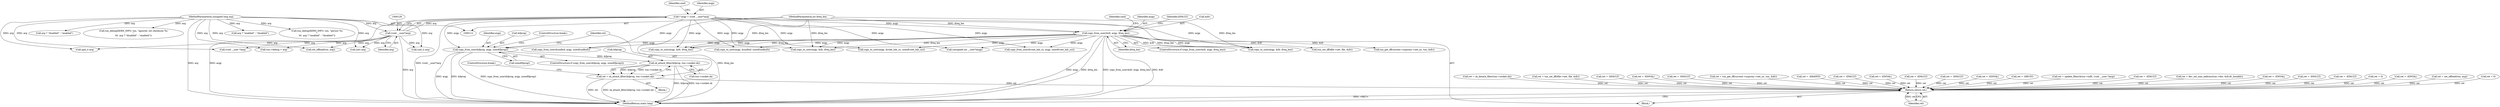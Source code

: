 digraph "0_linux_a117dacde0288f3ec60b6e5bcedae8fa37ee0dfc@pointer" {
"1000581" [label="(Call,copy_from_user(&fprog, argp, sizeof(fprog)))"];
"1000146" [label="(Call,copy_from_user(&ifr, argp, ifreq_len))"];
"1000126" [label="(Call,* argp = (void __user*)arg)"];
"1000128" [label="(Call,(void __user*)arg)"];
"1000115" [label="(MethodParameterIn,unsigned long arg)"];
"1000116" [label="(MethodParameterIn,int ifreq_len)"];
"1000590" [label="(Call,sk_attach_filter(&fprog, tun->socket.sk))"];
"1000588" [label="(Call,ret = sk_attach_filter(&fprog, tun->socket.sk))"];
"1000634" [label="(Return,return ret;)"];
"1000128" [label="(Call,(void __user*)arg)"];
"1000218" [label="(Call,ret = -EBADFD)"];
"1000146" [label="(Call,copy_from_user(&ifr, argp, ifreq_len))"];
"1000287" [label="(Call,tun_debug(KERN_INFO, tun, \"persist %s\n\",\n\t\t\t  arg ? \"enabled\" : \"disabled\"))"];
"1000587" [label="(ControlStructure,break;)"];
"1000482" [label="(Call,ret = -EFAULT)"];
"1000139" [label="(Identifier,cmd)"];
"1000126" [label="(Call,* argp = (void __user*)arg)"];
"1000115" [label="(MethodParameterIn,unsigned long arg)"];
"1000317" [label="(Call,(gid_t) arg)"];
"1000127" [label="(Identifier,argp)"];
"1000531" [label="(Call,copy_from_user(&vnet_hdr_sz, argp, sizeof(vnet_hdr_sz)))"];
"1000385" [label="(Call,ret = -EINVAL)"];
"1000116" [label="(MethodParameterIn,int ifreq_len)"];
"1000524" [label="(Call,ret = -EFAULT)"];
"1000213" [label="(Call,ret = -EFAULT)"];
"1000581" [label="(Call,copy_from_user(&fprog, argp, sizeof(fprog)))"];
"1000584" [label="(Identifier,argp)"];
"1000145" [label="(ControlStructure,if (copy_from_user(&ifr, argp, ifreq_len)))"];
"1000156" [label="(Identifier,cmd)"];
"1000563" [label="(Call,ret = -EINVAL)"];
"1000580" [label="(ControlStructure,if (copy_from_user(&fprog, argp, sizeof(fprog))))"];
"1000434" [label="(Call,copy_to_user(argp, &ifr, ifreq_len))"];
"1000405" [label="(Call,(void __user *)arg)"];
"1000636" [label="(MethodReturn,static long)"];
"1000342" [label="(Call,ret = -EBUSY)"];
"1000149" [label="(Identifier,argp)"];
"1000268" [label="(Call,arg ? \"disabled\" : \"enabled\")"];
"1000398" [label="(Call,ret = update_filter(&tun->txflt, (void __user *)arg))"];
"1000589" [label="(Identifier,ret)"];
"1000582" [label="(Call,&fprog)"];
"1000264" [label="(Call,tun_debug(KERN_INFO, tun, \"ignored: set checksum %s\n\",\n\t\t\t  arg ? \"disabled\" : \"enabled\"))"];
"1000439" [label="(Call,ret = -EFAULT)"];
"1000354" [label="(Call,(int) arg)"];
"1000454" [label="(Call,ret = dev_set_mac_address(tun->dev, &ifr.ifr_hwaddr))"];
"1000476" [label="(Call,copy_to_user(argp, &sndbuf, sizeof(sndbuf)))"];
"1000635" [label="(Identifier,ret)"];
"1000551" [label="(Call,ret = -EINVAL)"];
"1000496" [label="(Call,ret = -EFAULT)"];
"1000258" [label="(Call,ret = -EFAULT)"];
"1000366" [label="(Call,ret = 0)"];
"1000117" [label="(Block,)"];
"1000623" [label="(Call,ret = -EINVAL)"];
"1000518" [label="(Call,copy_to_user(argp, &vnet_hdr_sz, sizeof(vnet_hdr_sz)))"];
"1000301" [label="(Call,(uid_t) arg)"];
"1000153" [label="(Identifier,EFAULT)"];
"1000593" [label="(Call,tun->socket.sk)"];
"1000197" [label="(Call,tun_set_iff(tfile->net, file, &ifr))"];
"1000130" [label="(Identifier,arg)"];
"1000371" [label="(Call,tun->debug = arg)"];
"1000634" [label="(Return,return ret;)"];
"1000240" [label="(Call,tun_get_iff(current->nsproxy->net_ns, tun, &ifr))"];
"1000378" [label="(Call,ret = set_offload(tun, arg))"];
"1000231" [label="(Call,ret = 0)"];
"1000170" [label="(Call,(unsigned int __user*)argp)"];
"1000147" [label="(Call,&ifr)"];
"1000253" [label="(Call,copy_to_user(argp, &ifr, ifreq_len))"];
"1000380" [label="(Call,set_offload(tun, arg))"];
"1000613" [label="(Call,ret = sk_detach_filter(tun->socket.sk))"];
"1000489" [label="(Call,copy_from_user(&sndbuf, argp, sizeof(sndbuf)))"];
"1000195" [label="(Call,ret = tun_set_iff(tfile->net, file, &ifr))"];
"1000576" [label="(Call,ret = -EFAULT)"];
"1000600" [label="(Call,ret = -EINVAL)"];
"1000538" [label="(Call,ret = -EFAULT)"];
"1000291" [label="(Call,arg ? \"enabled\" : \"disabled\")"];
"1000588" [label="(Call,ret = sk_attach_filter(&fprog, tun->socket.sk))"];
"1000236" [label="(Block,)"];
"1000208" [label="(Call,copy_to_user(argp, &ifr, ifreq_len))"];
"1000598" [label="(ControlStructure,break;)"];
"1000591" [label="(Call,&fprog)"];
"1000585" [label="(Call,sizeof(fprog))"];
"1000150" [label="(Identifier,ifreq_len)"];
"1000590" [label="(Call,sk_attach_filter(&fprog, tun->socket.sk))"];
"1000238" [label="(Call,ret = tun_get_iff(current->nsproxy->net_ns, tun, &ifr))"];
"1000581" -> "1000580"  [label="AST: "];
"1000581" -> "1000585"  [label="CFG: "];
"1000582" -> "1000581"  [label="AST: "];
"1000584" -> "1000581"  [label="AST: "];
"1000585" -> "1000581"  [label="AST: "];
"1000587" -> "1000581"  [label="CFG: "];
"1000589" -> "1000581"  [label="CFG: "];
"1000581" -> "1000636"  [label="DDG: argp"];
"1000581" -> "1000636"  [label="DDG: &fprog"];
"1000581" -> "1000636"  [label="DDG: copy_from_user(&fprog, argp, sizeof(fprog))"];
"1000146" -> "1000581"  [label="DDG: argp"];
"1000126" -> "1000581"  [label="DDG: argp"];
"1000581" -> "1000590"  [label="DDG: &fprog"];
"1000146" -> "1000145"  [label="AST: "];
"1000146" -> "1000150"  [label="CFG: "];
"1000147" -> "1000146"  [label="AST: "];
"1000149" -> "1000146"  [label="AST: "];
"1000150" -> "1000146"  [label="AST: "];
"1000153" -> "1000146"  [label="CFG: "];
"1000156" -> "1000146"  [label="CFG: "];
"1000146" -> "1000636"  [label="DDG: argp"];
"1000146" -> "1000636"  [label="DDG: ifreq_len"];
"1000146" -> "1000636"  [label="DDG: copy_from_user(&ifr, argp, ifreq_len)"];
"1000146" -> "1000636"  [label="DDG: &ifr"];
"1000126" -> "1000146"  [label="DDG: argp"];
"1000116" -> "1000146"  [label="DDG: ifreq_len"];
"1000146" -> "1000170"  [label="DDG: argp"];
"1000146" -> "1000197"  [label="DDG: &ifr"];
"1000146" -> "1000208"  [label="DDG: argp"];
"1000146" -> "1000208"  [label="DDG: ifreq_len"];
"1000146" -> "1000240"  [label="DDG: &ifr"];
"1000146" -> "1000253"  [label="DDG: argp"];
"1000146" -> "1000253"  [label="DDG: ifreq_len"];
"1000146" -> "1000434"  [label="DDG: argp"];
"1000146" -> "1000434"  [label="DDG: &ifr"];
"1000146" -> "1000434"  [label="DDG: ifreq_len"];
"1000146" -> "1000476"  [label="DDG: argp"];
"1000146" -> "1000489"  [label="DDG: argp"];
"1000146" -> "1000518"  [label="DDG: argp"];
"1000146" -> "1000531"  [label="DDG: argp"];
"1000126" -> "1000117"  [label="AST: "];
"1000126" -> "1000128"  [label="CFG: "];
"1000127" -> "1000126"  [label="AST: "];
"1000128" -> "1000126"  [label="AST: "];
"1000139" -> "1000126"  [label="CFG: "];
"1000126" -> "1000636"  [label="DDG: argp"];
"1000126" -> "1000636"  [label="DDG: (void __user*)arg"];
"1000128" -> "1000126"  [label="DDG: arg"];
"1000126" -> "1000170"  [label="DDG: argp"];
"1000126" -> "1000208"  [label="DDG: argp"];
"1000126" -> "1000253"  [label="DDG: argp"];
"1000126" -> "1000434"  [label="DDG: argp"];
"1000126" -> "1000476"  [label="DDG: argp"];
"1000126" -> "1000489"  [label="DDG: argp"];
"1000126" -> "1000518"  [label="DDG: argp"];
"1000126" -> "1000531"  [label="DDG: argp"];
"1000128" -> "1000130"  [label="CFG: "];
"1000129" -> "1000128"  [label="AST: "];
"1000130" -> "1000128"  [label="AST: "];
"1000128" -> "1000636"  [label="DDG: arg"];
"1000115" -> "1000128"  [label="DDG: arg"];
"1000128" -> "1000301"  [label="DDG: arg"];
"1000128" -> "1000317"  [label="DDG: arg"];
"1000128" -> "1000354"  [label="DDG: arg"];
"1000128" -> "1000371"  [label="DDG: arg"];
"1000128" -> "1000380"  [label="DDG: arg"];
"1000128" -> "1000405"  [label="DDG: arg"];
"1000115" -> "1000112"  [label="AST: "];
"1000115" -> "1000636"  [label="DDG: arg"];
"1000115" -> "1000264"  [label="DDG: arg"];
"1000115" -> "1000268"  [label="DDG: arg"];
"1000115" -> "1000287"  [label="DDG: arg"];
"1000115" -> "1000291"  [label="DDG: arg"];
"1000115" -> "1000301"  [label="DDG: arg"];
"1000115" -> "1000317"  [label="DDG: arg"];
"1000115" -> "1000354"  [label="DDG: arg"];
"1000115" -> "1000371"  [label="DDG: arg"];
"1000115" -> "1000380"  [label="DDG: arg"];
"1000115" -> "1000405"  [label="DDG: arg"];
"1000116" -> "1000112"  [label="AST: "];
"1000116" -> "1000636"  [label="DDG: ifreq_len"];
"1000116" -> "1000208"  [label="DDG: ifreq_len"];
"1000116" -> "1000253"  [label="DDG: ifreq_len"];
"1000116" -> "1000434"  [label="DDG: ifreq_len"];
"1000590" -> "1000588"  [label="AST: "];
"1000590" -> "1000593"  [label="CFG: "];
"1000591" -> "1000590"  [label="AST: "];
"1000593" -> "1000590"  [label="AST: "];
"1000588" -> "1000590"  [label="CFG: "];
"1000590" -> "1000636"  [label="DDG: &fprog"];
"1000590" -> "1000636"  [label="DDG: tun->socket.sk"];
"1000590" -> "1000588"  [label="DDG: &fprog"];
"1000590" -> "1000588"  [label="DDG: tun->socket.sk"];
"1000588" -> "1000236"  [label="AST: "];
"1000589" -> "1000588"  [label="AST: "];
"1000598" -> "1000588"  [label="CFG: "];
"1000588" -> "1000636"  [label="DDG: ret"];
"1000588" -> "1000636"  [label="DDG: sk_attach_filter(&fprog, tun->socket.sk)"];
"1000588" -> "1000634"  [label="DDG: ret"];
"1000634" -> "1000117"  [label="AST: "];
"1000634" -> "1000635"  [label="CFG: "];
"1000635" -> "1000634"  [label="AST: "];
"1000636" -> "1000634"  [label="CFG: "];
"1000634" -> "1000636"  [label="DDG: <RET>"];
"1000635" -> "1000634"  [label="DDG: ret"];
"1000524" -> "1000634"  [label="DDG: ret"];
"1000238" -> "1000634"  [label="DDG: ret"];
"1000439" -> "1000634"  [label="DDG: ret"];
"1000218" -> "1000634"  [label="DDG: ret"];
"1000623" -> "1000634"  [label="DDG: ret"];
"1000496" -> "1000634"  [label="DDG: ret"];
"1000378" -> "1000634"  [label="DDG: ret"];
"1000366" -> "1000634"  [label="DDG: ret"];
"1000563" -> "1000634"  [label="DDG: ret"];
"1000231" -> "1000634"  [label="DDG: ret"];
"1000538" -> "1000634"  [label="DDG: ret"];
"1000385" -> "1000634"  [label="DDG: ret"];
"1000258" -> "1000634"  [label="DDG: ret"];
"1000613" -> "1000634"  [label="DDG: ret"];
"1000454" -> "1000634"  [label="DDG: ret"];
"1000342" -> "1000634"  [label="DDG: ret"];
"1000576" -> "1000634"  [label="DDG: ret"];
"1000482" -> "1000634"  [label="DDG: ret"];
"1000213" -> "1000634"  [label="DDG: ret"];
"1000195" -> "1000634"  [label="DDG: ret"];
"1000551" -> "1000634"  [label="DDG: ret"];
"1000398" -> "1000634"  [label="DDG: ret"];
"1000600" -> "1000634"  [label="DDG: ret"];
}
